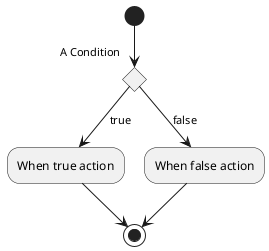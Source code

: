 @startuml

(*) --> if "A Condition" then
  -->[true] "When true action"
else
  -->[false] "When false action"
endif

"When true action" --> (*)

"When false action" --> (*)

@enduml
